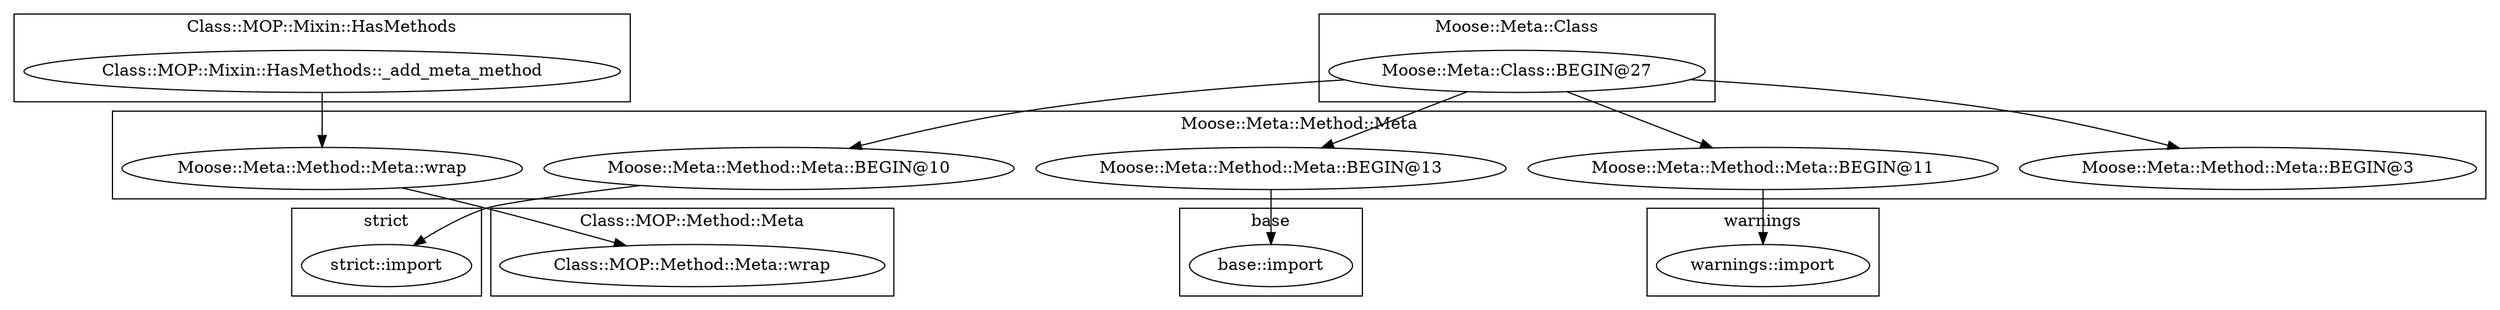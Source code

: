 digraph {
graph [overlap=false]
subgraph cluster_Class_MOP_Mixin_HasMethods {
	label="Class::MOP::Mixin::HasMethods";
	"Class::MOP::Mixin::HasMethods::_add_meta_method";
}
subgraph cluster_Moose_Meta_Method_Meta {
	label="Moose::Meta::Method::Meta";
	"Moose::Meta::Method::Meta::BEGIN@10";
	"Moose::Meta::Method::Meta::wrap";
	"Moose::Meta::Method::Meta::BEGIN@13";
	"Moose::Meta::Method::Meta::BEGIN@3";
	"Moose::Meta::Method::Meta::BEGIN@11";
}
subgraph cluster_Moose_Meta_Class {
	label="Moose::Meta::Class";
	"Moose::Meta::Class::BEGIN@27";
}
subgraph cluster_Class_MOP_Method_Meta {
	label="Class::MOP::Method::Meta";
	"Class::MOP::Method::Meta::wrap";
}
subgraph cluster_base {
	label="base";
	"base::import";
}
subgraph cluster_warnings {
	label="warnings";
	"warnings::import";
}
subgraph cluster_strict {
	label="strict";
	"strict::import";
}
"Moose::Meta::Class::BEGIN@27" -> "Moose::Meta::Method::Meta::BEGIN@11";
"Moose::Meta::Method::Meta::BEGIN@13" -> "base::import";
"Class::MOP::Mixin::HasMethods::_add_meta_method" -> "Moose::Meta::Method::Meta::wrap";
"Moose::Meta::Method::Meta::BEGIN@11" -> "warnings::import";
"Moose::Meta::Method::Meta::BEGIN@10" -> "strict::import";
"Moose::Meta::Class::BEGIN@27" -> "Moose::Meta::Method::Meta::BEGIN@3";
"Moose::Meta::Class::BEGIN@27" -> "Moose::Meta::Method::Meta::BEGIN@10";
"Moose::Meta::Method::Meta::wrap" -> "Class::MOP::Method::Meta::wrap";
"Moose::Meta::Class::BEGIN@27" -> "Moose::Meta::Method::Meta::BEGIN@13";
}
